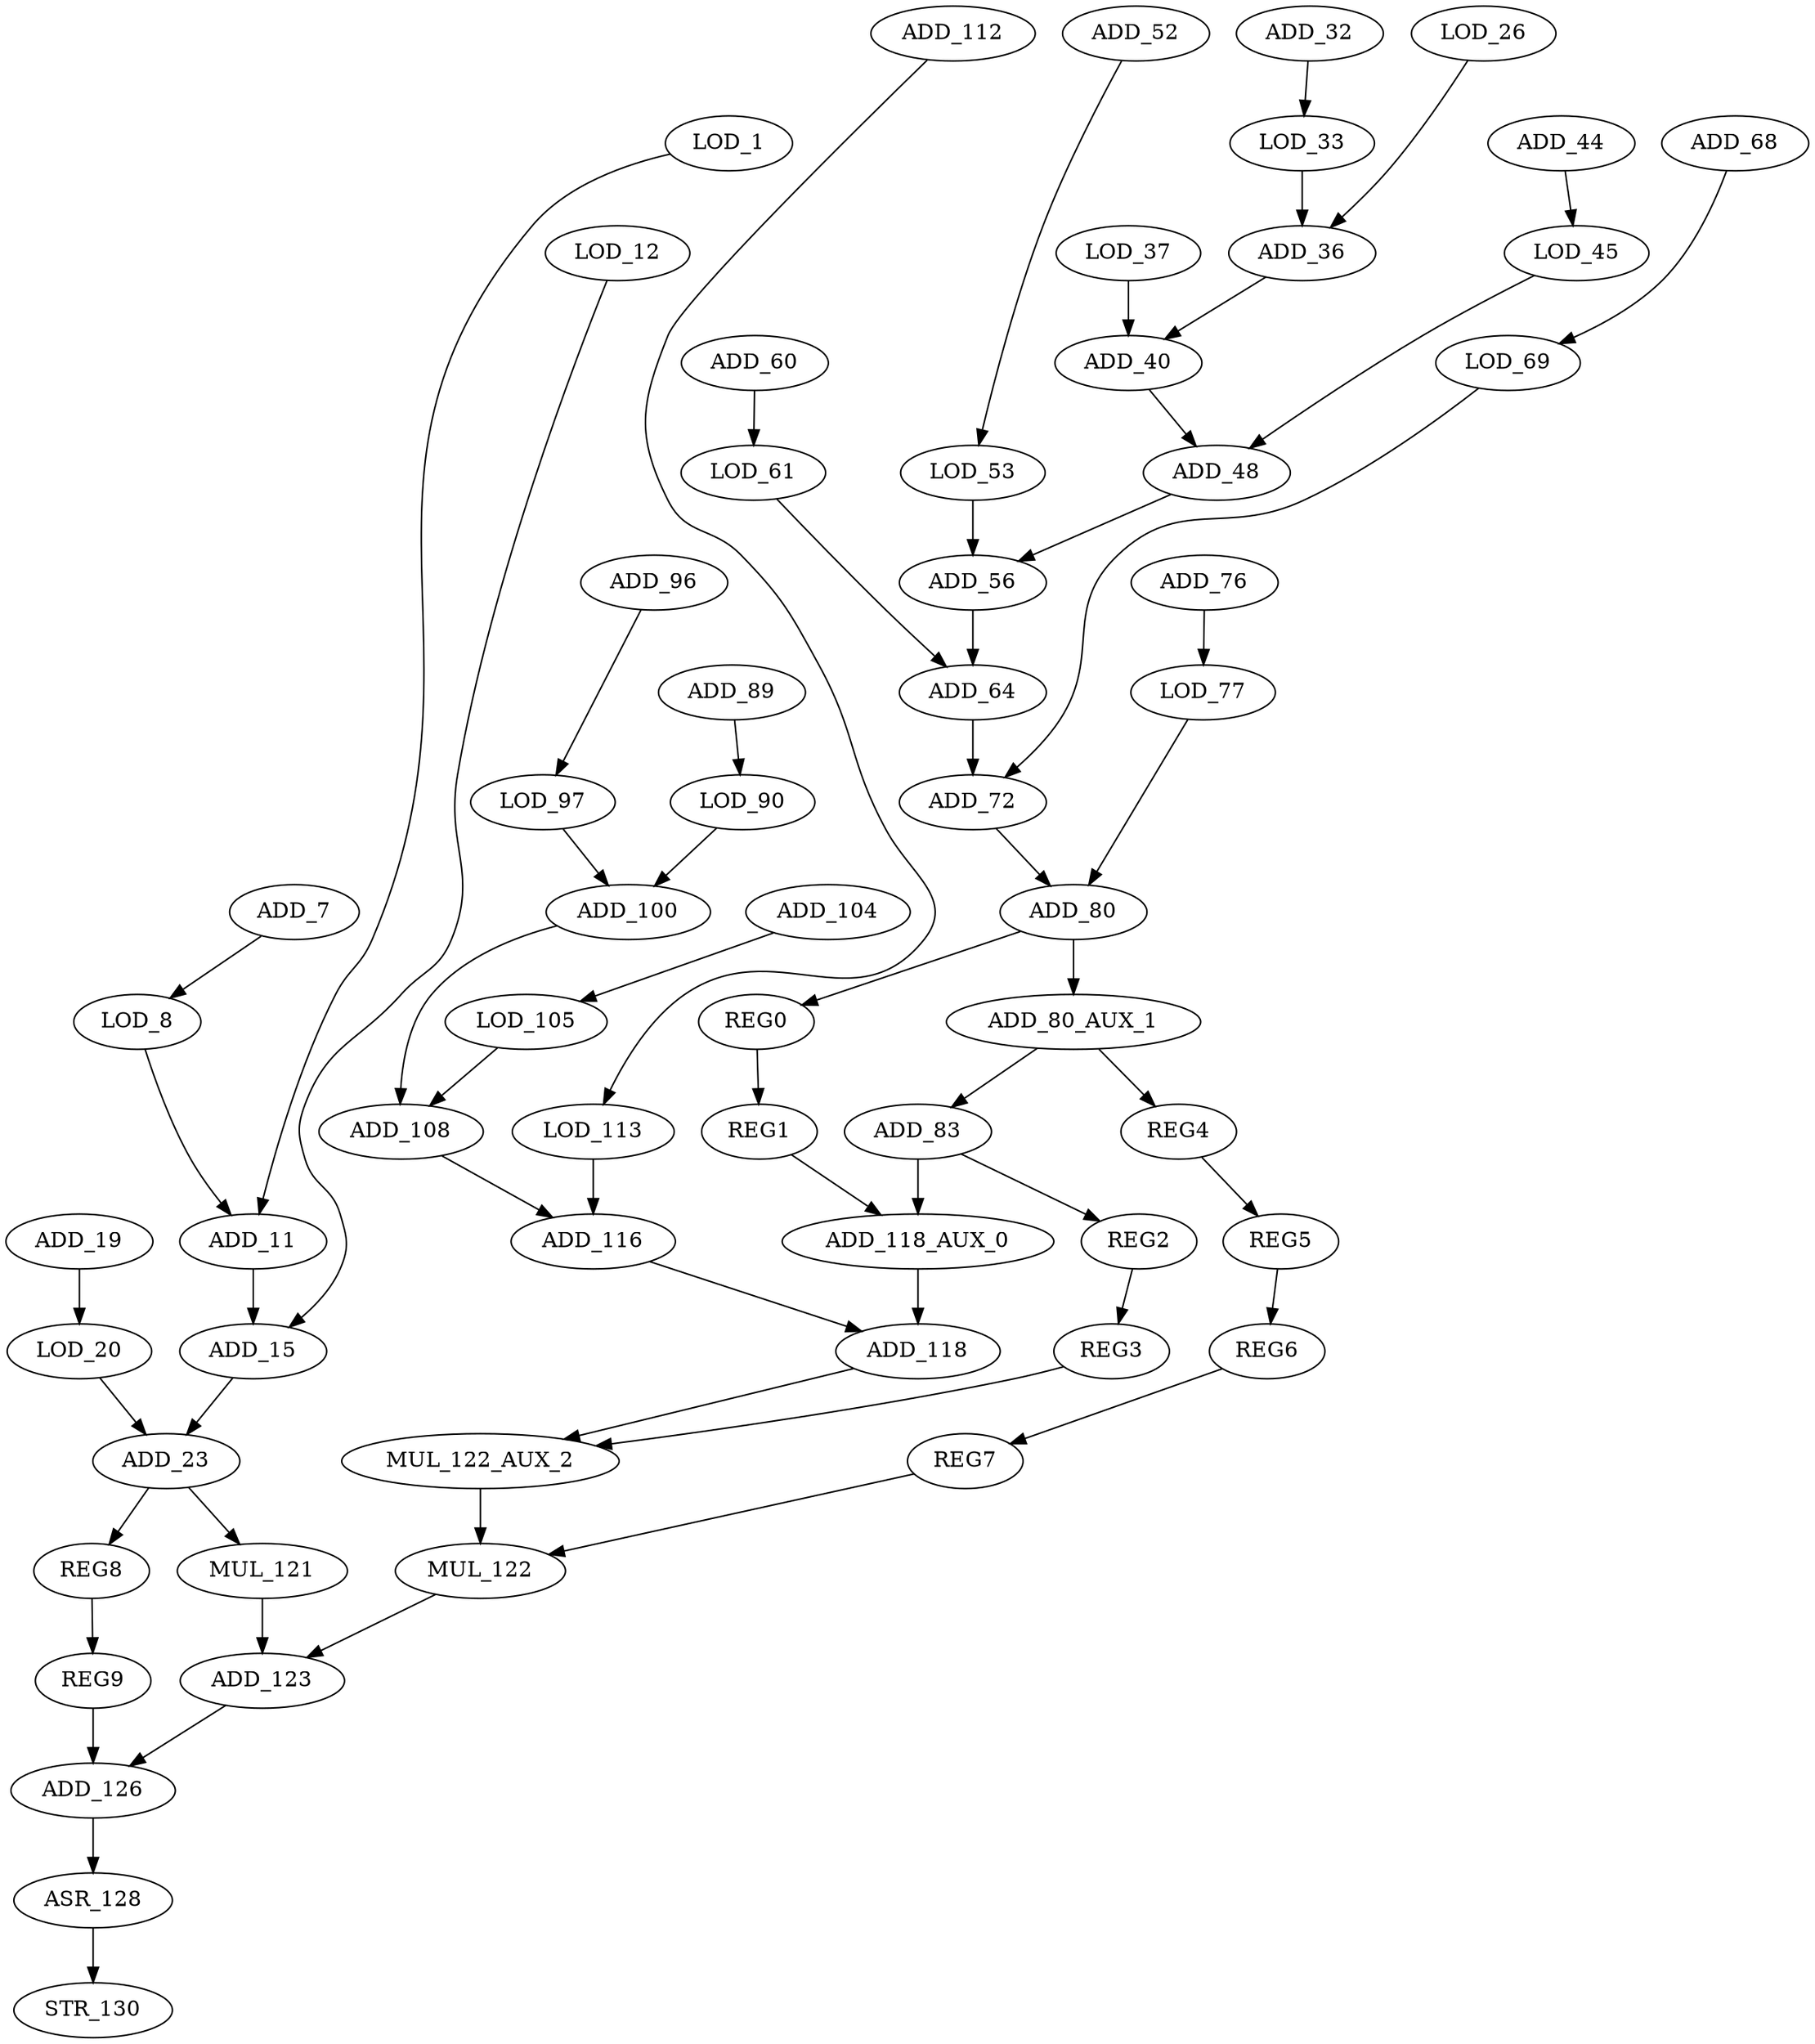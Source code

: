 digraph G {
    LOD_33;
    ADD_36;
    LOD_12;
    ADD_15;
    LOD_37;
    ADD_40;
    ADD_68;
    LOD_69;
    MUL_121;
    ADD_123;
    LOD_90;
    ADD_100;
    ADD_23;
    REG8;
    ADD_118;
    MUL_122_AUX_2;
    LOD_61;
    ADD_64;
    ADD_83;
    ADD_118_AUX_0;
    REG2;
    ADD_19;
    LOD_20;
    ADD_72;
    ADD_80;
    ADD_89;
    ADD_104;
    LOD_105;
    ASR_128;
    STR_130;
    ADD_80_AUX_1;
    REG4;
    ADD_60;
    LOD_1;
    ADD_11;
    ADD_7;
    LOD_8;
    ADD_48;
    ADD_108;
    LOD_26;
    ADD_116;
    ADD_96;
    LOD_97;
    MUL_122;
    LOD_53;
    ADD_56;
    LOD_45;
    ADD_44;
    ADD_52;
    LOD_113;
    ADD_126;
    ADD_32;
    LOD_77;
    REG0;
    ADD_112;
    ADD_76;
    REG5;
    REG6;
    REG7;
    REG3;
    REG9;
    REG1;
    LOD_33 -> ADD_36 [weight=1];
    ADD_36 -> ADD_40 [weight=0];
    LOD_12 -> ADD_15 [weight=0];
    ADD_15 -> ADD_23 [weight=1];
    LOD_37 -> ADD_40 [weight=1];
    ADD_40 -> ADD_48 [weight=0];
    ADD_68 -> LOD_69 [weight=0];
    LOD_69 -> ADD_72 [weight=0];
    MUL_121 -> ADD_123 [weight=1];
    ADD_123 -> ADD_126 [weight=0];
    LOD_90 -> ADD_100 [weight=0];
    ADD_100 -> ADD_108 [weight=0];
    ADD_23 -> MUL_121 [weight=0];
    ADD_23 -> REG8 [weight=0];
    REG8 -> REG9 [weight=0];
    ADD_118 -> MUL_122_AUX_2 [weight=0];
    MUL_122_AUX_2 -> MUL_122 [weight=2];
    LOD_61 -> ADD_64 [weight=0];
    ADD_64 -> ADD_72 [weight=2];
    ADD_83 -> ADD_118_AUX_0 [weight=3];
    ADD_83 -> REG2 [weight=0];
    ADD_118_AUX_0 -> ADD_118 [weight=1];
    REG2 -> REG3 [weight=0];
    ADD_19 -> LOD_20 [weight=2];
    LOD_20 -> ADD_23 [weight=1];
    ADD_72 -> ADD_80 [weight=0];
    ADD_80 -> ADD_80_AUX_1 [weight=1];
    ADD_80 -> REG0 [weight=0];
    ADD_89 -> LOD_90 [weight=0];
    ADD_104 -> LOD_105 [weight=0];
    LOD_105 -> ADD_108 [weight=0];
    ASR_128 -> STR_130 [weight=0];
    ADD_80_AUX_1 -> ADD_83 [weight=0];
    ADD_80_AUX_1 -> REG4 [weight=0];
    REG4 -> REG5 [weight=0];
    ADD_60 -> LOD_61 [weight=0];
    LOD_1 -> ADD_11 [weight=0];
    ADD_11 -> ADD_15 [weight=1];
    ADD_7 -> LOD_8 [weight=0];
    LOD_8 -> ADD_11 [weight=0];
    ADD_48 -> ADD_56 [weight=0];
    ADD_108 -> ADD_116 [weight=0];
    LOD_26 -> ADD_36 [weight=0];
    ADD_116 -> ADD_118 [weight=0];
    ADD_96 -> LOD_97 [weight=0];
    LOD_97 -> ADD_100 [weight=0];
    MUL_122 -> ADD_123 [weight=0];
    LOD_53 -> ADD_56 [weight=2];
    ADD_56 -> ADD_64 [weight=1];
    LOD_45 -> ADD_48 [weight=0];
    ADD_44 -> LOD_45 [weight=0];
    ADD_52 -> LOD_53 [weight=0];
    LOD_113 -> ADD_116 [weight=1];
    ADD_126 -> ASR_128 [weight=0];
    ADD_32 -> LOD_33 [weight=0];
    LOD_77 -> ADD_80 [weight=0];
    REG0 -> REG1 [weight=0];
    ADD_112 -> LOD_113 [weight=0];
    ADD_76 -> LOD_77 [weight=0];
    REG5 -> REG6 [weight=0];
    REG6 -> REG7 [weight=0];
    REG7 -> MUL_122 [weight=0];
    REG3 -> MUL_122_AUX_2 [weight=0];
    REG9 -> ADD_126 [weight=1];
    REG1 -> ADD_118_AUX_0 [weight=0];
}
